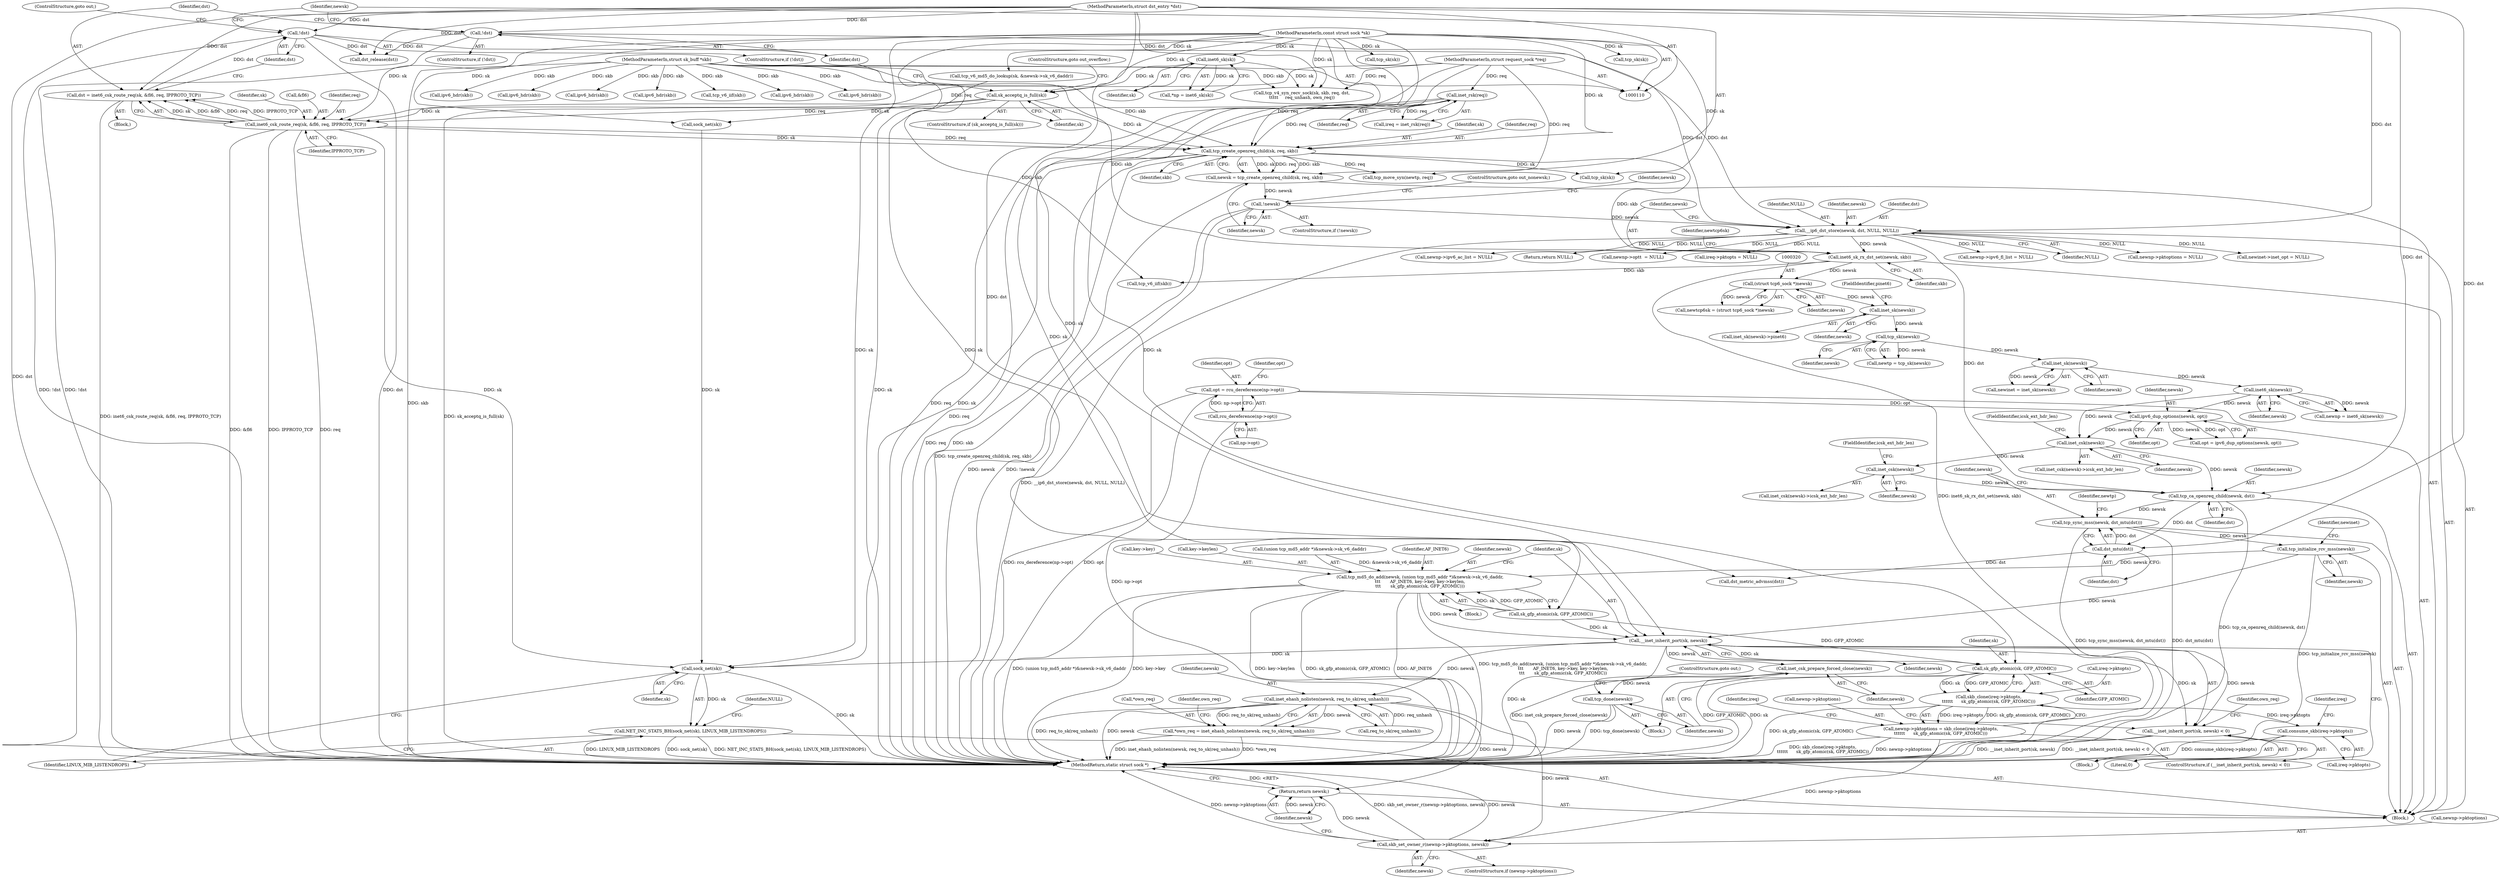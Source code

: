 digraph "0_linux_45f6fad84cc305103b28d73482b344d7f5b76f39_17@pointer" {
"1000486" [label="(Call,tcp_sync_mss(newsk, dst_mtu(dst)))"];
"1000483" [label="(Call,tcp_ca_openreq_child(newsk, dst))"];
"1000473" [label="(Call,inet_csk(newsk))"];
"1000465" [label="(Call,inet_csk(newsk))"];
"1000341" [label="(Call,inet6_sk(newsk))"];
"1000337" [label="(Call,inet_sk(newsk))"];
"1000333" [label="(Call,tcp_sk(newsk))"];
"1000324" [label="(Call,inet_sk(newsk))"];
"1000319" [label="(Call,(struct tcp6_sock *)newsk)"];
"1000314" [label="(Call,inet6_sk_rx_dst_set(newsk, skb))"];
"1000309" [label="(Call,__ip6_dst_store(newsk, dst, NULL, NULL))"];
"1000301" [label="(Call,!newsk)"];
"1000294" [label="(Call,newsk = tcp_create_openreq_child(sk, req, skb))"];
"1000296" [label="(Call,tcp_create_openreq_child(sk, req, skb))"];
"1000284" [label="(Call,inet6_csk_route_req(sk, &fl6, req, IPPROTO_TCP))"];
"1000275" [label="(Call,sk_acceptq_is_full(sk))"];
"1000123" [label="(Call,inet6_sk(sk))"];
"1000111" [label="(MethodParameterIn,const struct sock *sk)"];
"1000272" [label="(Call,inet_rsk(req))"];
"1000113" [label="(MethodParameterIn,struct request_sock *req)"];
"1000112" [label="(MethodParameterIn,struct sk_buff *skb)"];
"1000291" [label="(Call,!dst)"];
"1000282" [label="(Call,dst = inet6_csk_route_req(sk, &fl6, req, IPPROTO_TCP))"];
"1000114" [label="(MethodParameterIn,struct dst_entry *dst)"];
"1000279" [label="(Call,!dst)"];
"1000455" [label="(Call,ipv6_dup_options(newsk, opt))"];
"1000444" [label="(Call,opt = rcu_dereference(np->opt))"];
"1000446" [label="(Call,rcu_dereference(np->opt))"];
"1000488" [label="(Call,dst_mtu(dst))"];
"1000524" [label="(Call,tcp_initialize_rcv_mss(newsk))"];
"1000551" [label="(Call,tcp_md5_do_add(newsk, (union tcp_md5_addr *)&newsk->sk_v6_daddr,\n\t\t\t       AF_INET6, key->key, key->keylen,\n\t\t\t       sk_gfp_atomic(sk, GFP_ATOMIC)))"];
"1000571" [label="(Call,__inet_inherit_port(sk, newsk))"];
"1000570" [label="(Call,__inet_inherit_port(sk, newsk) < 0)"];
"1000576" [label="(Call,inet_csk_prepare_forced_close(newsk))"];
"1000578" [label="(Call,tcp_done(newsk))"];
"1000584" [label="(Call,inet_ehash_nolisten(newsk, req_to_sk(req_unhash)))"];
"1000581" [label="(Call,*own_req = inet_ehash_nolisten(newsk, req_to_sk(req_unhash)))"];
"1000624" [label="(Call,skb_set_owner_r(newnp->pktoptions, newsk))"];
"1000629" [label="(Return,return newsk;)"];
"1000608" [label="(Call,sk_gfp_atomic(sk, GFP_ATOMIC))"];
"1000604" [label="(Call,skb_clone(ireq->pktopts,\n\t\t\t\t\t\t      sk_gfp_atomic(sk, GFP_ATOMIC)))"];
"1000600" [label="(Call,newnp->pktoptions = skb_clone(ireq->pktopts,\n\t\t\t\t\t\t      sk_gfp_atomic(sk, GFP_ATOMIC)))"];
"1000611" [label="(Call,consume_skb(ireq->pktopts))"];
"1000641" [label="(Call,sock_net(sk))"];
"1000640" [label="(Call,NET_INC_STATS_BH(sock_net(sk), LINUX_MIB_LISTENDROPS))"];
"1000285" [label="(Identifier,sk)"];
"1000646" [label="(MethodReturn,static struct sock *)"];
"1000117" [label="(Block,)"];
"1000569" [label="(ControlStructure,if (__inet_inherit_port(sk, newsk) < 0))"];
"1000386" [label="(Call,newnp->ipv6_fl_list = NULL)"];
"1000560" [label="(Call,key->key)"];
"1000286" [label="(Call,&fl6)"];
"1000633" [label="(Call,sock_net(sk))"];
"1000277" [label="(ControlStructure,goto out_overflow;)"];
"1000289" [label="(Identifier,IPPROTO_TCP)"];
"1000444" [label="(Call,opt = rcu_dereference(np->opt))"];
"1000275" [label="(Call,sk_acceptq_is_full(sk))"];
"1000575" [label="(Block,)"];
"1000563" [label="(Call,key->keylen)"];
"1000456" [label="(Identifier,newsk)"];
"1000642" [label="(Identifier,sk)"];
"1000466" [label="(Identifier,newsk)"];
"1000580" [label="(ControlStructure,goto out;)"];
"1000312" [label="(Identifier,NULL)"];
"1000592" [label="(Call,tcp_move_syn(newtp, req))"];
"1000624" [label="(Call,skb_set_owner_r(newnp->pktoptions, newsk))"];
"1000279" [label="(Call,!dst)"];
"1000628" [label="(Identifier,newsk)"];
"1000313" [label="(Identifier,NULL)"];
"1000507" [label="(Call,tcp_sk(sk))"];
"1000467" [label="(FieldIdentifier,icsk_ext_hdr_len)"];
"1000310" [label="(Identifier,newsk)"];
"1000599" [label="(Block,)"];
"1000611" [label="(Call,consume_skb(ireq->pktopts))"];
"1000620" [label="(ControlStructure,if (newnp->pktoptions))"];
"1000643" [label="(Identifier,LINUX_MIB_LISTENDROPS)"];
"1000488" [label="(Call,dst_mtu(dst))"];
"1000292" [label="(Identifier,dst)"];
"1000335" [label="(Call,newinet = inet_sk(newsk))"];
"1000281" [label="(Block,)"];
"1000472" [label="(Call,inet_csk(newsk)->icsk_ext_hdr_len)"];
"1000605" [label="(Call,ireq->pktopts)"];
"1000576" [label="(Call,inet_csk_prepare_forced_close(newsk))"];
"1000528" [label="(Identifier,newinet)"];
"1000324" [label="(Call,inet_sk(newsk))"];
"1000489" [label="(Identifier,dst)"];
"1000274" [label="(ControlStructure,if (sk_acceptq_is_full(sk)))"];
"1000402" [label="(Call,newnp->pktoptions = NULL)"];
"1000311" [label="(Identifier,dst)"];
"1000288" [label="(Identifier,req)"];
"1000629" [label="(Return,return newsk;)"];
"1000376" [label="(Call,newinet->inet_opt = NULL)"];
"1000584" [label="(Call,inet_ehash_nolisten(newsk, req_to_sk(req_unhash)))"];
"1000299" [label="(Identifier,skb)"];
"1000451" [label="(Identifier,opt)"];
"1000586" [label="(Call,req_to_sk(req_unhash))"];
"1000301" [label="(Call,!newsk)"];
"1000303" [label="(ControlStructure,goto out_nonewsk;)"];
"1000283" [label="(Identifier,dst)"];
"1000297" [label="(Identifier,sk)"];
"1000617" [label="(Identifier,ireq)"];
"1000317" [label="(Call,newtcp6sk = (struct tcp6_sock *)newsk)"];
"1000302" [label="(Identifier,newsk)"];
"1000492" [label="(Identifier,newtp)"];
"1000314" [label="(Call,inet6_sk_rx_dst_set(newsk, skb))"];
"1000431" [label="(Call,ipv6_hdr(skb))"];
"1000486" [label="(Call,tcp_sync_mss(newsk, dst_mtu(dst)))"];
"1000121" [label="(Call,*np = inet6_sk(sk))"];
"1000447" [label="(Call,np->opt)"];
"1000300" [label="(ControlStructure,if (!newsk))"];
"1000485" [label="(Identifier,dst)"];
"1000487" [label="(Identifier,newsk)"];
"1000574" [label="(Literal,0)"];
"1000582" [label="(Call,*own_req)"];
"1000291" [label="(Call,!dst)"];
"1000306" [label="(Identifier,newsk)"];
"1000608" [label="(Call,sk_gfp_atomic(sk, GFP_ATOMIC))"];
"1000293" [label="(ControlStructure,goto out;)"];
"1000296" [label="(Call,tcp_create_openreq_child(sk, req, skb))"];
"1000331" [label="(Call,newtp = tcp_sk(newsk))"];
"1000553" [label="(Call,(union tcp_md5_addr *)&newsk->sk_v6_daddr)"];
"1000604" [label="(Call,skb_clone(ireq->pktopts,\n\t\t\t\t\t\t      sk_gfp_atomic(sk, GFP_ATOMIC)))"];
"1000551" [label="(Call,tcp_md5_do_add(newsk, (union tcp_md5_addr *)&newsk->sk_v6_daddr,\n\t\t\t       AF_INET6, key->key, key->keylen,\n\t\t\t       sk_gfp_atomic(sk, GFP_ATOMIC)))"];
"1000464" [label="(Call,inet_csk(newsk)->icsk_ext_hdr_len)"];
"1000610" [label="(Identifier,GFP_ATOMIC)"];
"1000457" [label="(Identifier,opt)"];
"1000600" [label="(Call,newnp->pktoptions = skb_clone(ireq->pktopts,\n\t\t\t\t\t\t      sk_gfp_atomic(sk, GFP_ATOMIC)))"];
"1000309" [label="(Call,__ip6_dst_store(newsk, dst, NULL, NULL))"];
"1000315" [label="(Identifier,newsk)"];
"1000446" [label="(Call,rcu_dereference(np->opt))"];
"1000284" [label="(Call,inet6_csk_route_req(sk, &fl6, req, IPPROTO_TCP))"];
"1000453" [label="(Call,opt = ipv6_dup_options(newsk, opt))"];
"1000484" [label="(Identifier,newsk)"];
"1000559" [label="(Identifier,AF_INET6)"];
"1000114" [label="(MethodParameterIn,struct dst_entry *dst)"];
"1000319" [label="(Call,(struct tcp6_sock *)newsk)"];
"1000442" [label="(Call,ipv6_hdr(skb))"];
"1000337" [label="(Call,inet_sk(newsk))"];
"1000111" [label="(MethodParameterIn,const struct sock *sk)"];
"1000630" [label="(Identifier,newsk)"];
"1000276" [label="(Identifier,sk)"];
"1000524" [label="(Call,tcp_initialize_rcv_mss(newsk))"];
"1000280" [label="(Identifier,dst)"];
"1000316" [label="(Identifier,skb)"];
"1000270" [label="(Call,ireq = inet_rsk(req))"];
"1000260" [label="(Call,ipv6_hdr(skb))"];
"1000641" [label="(Call,sock_net(sk))"];
"1000637" [label="(Call,dst_release(dst))"];
"1000550" [label="(Block,)"];
"1000123" [label="(Call,inet6_sk(sk))"];
"1000272" [label="(Call,inet_rsk(req))"];
"1000112" [label="(MethodParameterIn,struct sk_buff *skb)"];
"1000325" [label="(Identifier,newsk)"];
"1000445" [label="(Identifier,opt)"];
"1000609" [label="(Identifier,sk)"];
"1000640" [label="(Call,NET_INC_STATS_BH(sock_net(sk), LINUX_MIB_LISTENDROPS))"];
"1000290" [label="(ControlStructure,if (!dst))"];
"1000341" [label="(Call,inet6_sk(newsk))"];
"1000475" [label="(FieldIdentifier,icsk_ext_hdr_len)"];
"1000552" [label="(Identifier,newsk)"];
"1000577" [label="(Identifier,newsk)"];
"1000298" [label="(Identifier,req)"];
"1000381" [label="(Call,newnp->ipv6_ac_list = NULL)"];
"1000494" [label="(Call,dst_metric_advmss(dst))"];
"1000282" [label="(Call,dst = inet6_csk_route_req(sk, &fl6, req, IPPROTO_TCP))"];
"1000645" [label="(Identifier,NULL)"];
"1000542" [label="(Call,tcp_v6_md5_do_lookup(sk, &newsk->sk_v6_daddr))"];
"1000590" [label="(Identifier,own_req)"];
"1000465" [label="(Call,inet_csk(newsk))"];
"1000612" [label="(Call,ireq->pktopts)"];
"1000294" [label="(Call,newsk = tcp_create_openreq_child(sk, req, skb))"];
"1000579" [label="(Identifier,newsk)"];
"1000321" [label="(Identifier,newsk)"];
"1000613" [label="(Identifier,ireq)"];
"1000338" [label="(Identifier,newsk)"];
"1000278" [label="(ControlStructure,if (!dst))"];
"1000124" [label="(Identifier,sk)"];
"1000333" [label="(Call,tcp_sk(newsk))"];
"1000423" [label="(Call,ipv6_hdr(skb))"];
"1000570" [label="(Call,__inet_inherit_port(sk, newsk) < 0)"];
"1000581" [label="(Call,*own_req = inet_ehash_nolisten(newsk, req_to_sk(req_unhash)))"];
"1000572" [label="(Identifier,sk)"];
"1000323" [label="(Call,inet_sk(newsk)->pinet6)"];
"1000234" [label="(Call,tcp_v6_iif(skb))"];
"1000483" [label="(Call,tcp_ca_openreq_child(newsk, dst))"];
"1000142" [label="(Call,tcp_v4_syn_recv_sock(sk, skb, req, dst,\n\t\t\t\t\t     req_unhash, own_req))"];
"1000473" [label="(Call,inet_csk(newsk))"];
"1000520" [label="(Call,tcp_sk(sk))"];
"1000601" [label="(Call,newnp->pktoptions)"];
"1000342" [label="(Identifier,newsk)"];
"1000241" [label="(Call,ipv6_hdr(skb))"];
"1000566" [label="(Call,sk_gfp_atomic(sk, GFP_ATOMIC))"];
"1000571" [label="(Call,__inet_inherit_port(sk, newsk))"];
"1000326" [label="(FieldIdentifier,pinet6)"];
"1000339" [label="(Call,newnp = inet6_sk(newsk))"];
"1000625" [label="(Call,newnp->pktoptions)"];
"1000525" [label="(Identifier,newsk)"];
"1000585" [label="(Identifier,newsk)"];
"1000578" [label="(Call,tcp_done(newsk))"];
"1000416" [label="(Call,tcp_v6_iif(skb))"];
"1000295" [label="(Identifier,newsk)"];
"1000573" [label="(Identifier,newsk)"];
"1000644" [label="(Return,return NULL;)"];
"1000500" [label="(Call,tcp_sk(sk))"];
"1000318" [label="(Identifier,newtcp6sk)"];
"1000273" [label="(Identifier,req)"];
"1000407" [label="(Call,newnp->opt\t  = NULL)"];
"1000455" [label="(Call,ipv6_dup_options(newsk, opt))"];
"1000113" [label="(MethodParameterIn,struct request_sock *req)"];
"1000583" [label="(Identifier,own_req)"];
"1000615" [label="(Call,ireq->pktopts = NULL)"];
"1000474" [label="(Identifier,newsk)"];
"1000334" [label="(Identifier,newsk)"];
"1000249" [label="(Call,ipv6_hdr(skb))"];
"1000486" -> "1000117"  [label="AST: "];
"1000486" -> "1000488"  [label="CFG: "];
"1000487" -> "1000486"  [label="AST: "];
"1000488" -> "1000486"  [label="AST: "];
"1000492" -> "1000486"  [label="CFG: "];
"1000486" -> "1000646"  [label="DDG: tcp_sync_mss(newsk, dst_mtu(dst))"];
"1000486" -> "1000646"  [label="DDG: dst_mtu(dst)"];
"1000483" -> "1000486"  [label="DDG: newsk"];
"1000488" -> "1000486"  [label="DDG: dst"];
"1000486" -> "1000524"  [label="DDG: newsk"];
"1000483" -> "1000117"  [label="AST: "];
"1000483" -> "1000485"  [label="CFG: "];
"1000484" -> "1000483"  [label="AST: "];
"1000485" -> "1000483"  [label="AST: "];
"1000487" -> "1000483"  [label="CFG: "];
"1000483" -> "1000646"  [label="DDG: tcp_ca_openreq_child(newsk, dst)"];
"1000473" -> "1000483"  [label="DDG: newsk"];
"1000465" -> "1000483"  [label="DDG: newsk"];
"1000309" -> "1000483"  [label="DDG: dst"];
"1000114" -> "1000483"  [label="DDG: dst"];
"1000483" -> "1000488"  [label="DDG: dst"];
"1000473" -> "1000472"  [label="AST: "];
"1000473" -> "1000474"  [label="CFG: "];
"1000474" -> "1000473"  [label="AST: "];
"1000475" -> "1000473"  [label="CFG: "];
"1000465" -> "1000473"  [label="DDG: newsk"];
"1000465" -> "1000464"  [label="AST: "];
"1000465" -> "1000466"  [label="CFG: "];
"1000466" -> "1000465"  [label="AST: "];
"1000467" -> "1000465"  [label="CFG: "];
"1000341" -> "1000465"  [label="DDG: newsk"];
"1000455" -> "1000465"  [label="DDG: newsk"];
"1000341" -> "1000339"  [label="AST: "];
"1000341" -> "1000342"  [label="CFG: "];
"1000342" -> "1000341"  [label="AST: "];
"1000339" -> "1000341"  [label="CFG: "];
"1000341" -> "1000339"  [label="DDG: newsk"];
"1000337" -> "1000341"  [label="DDG: newsk"];
"1000341" -> "1000455"  [label="DDG: newsk"];
"1000337" -> "1000335"  [label="AST: "];
"1000337" -> "1000338"  [label="CFG: "];
"1000338" -> "1000337"  [label="AST: "];
"1000335" -> "1000337"  [label="CFG: "];
"1000337" -> "1000335"  [label="DDG: newsk"];
"1000333" -> "1000337"  [label="DDG: newsk"];
"1000333" -> "1000331"  [label="AST: "];
"1000333" -> "1000334"  [label="CFG: "];
"1000334" -> "1000333"  [label="AST: "];
"1000331" -> "1000333"  [label="CFG: "];
"1000333" -> "1000331"  [label="DDG: newsk"];
"1000324" -> "1000333"  [label="DDG: newsk"];
"1000324" -> "1000323"  [label="AST: "];
"1000324" -> "1000325"  [label="CFG: "];
"1000325" -> "1000324"  [label="AST: "];
"1000326" -> "1000324"  [label="CFG: "];
"1000319" -> "1000324"  [label="DDG: newsk"];
"1000319" -> "1000317"  [label="AST: "];
"1000319" -> "1000321"  [label="CFG: "];
"1000320" -> "1000319"  [label="AST: "];
"1000321" -> "1000319"  [label="AST: "];
"1000317" -> "1000319"  [label="CFG: "];
"1000319" -> "1000317"  [label="DDG: newsk"];
"1000314" -> "1000319"  [label="DDG: newsk"];
"1000314" -> "1000117"  [label="AST: "];
"1000314" -> "1000316"  [label="CFG: "];
"1000315" -> "1000314"  [label="AST: "];
"1000316" -> "1000314"  [label="AST: "];
"1000318" -> "1000314"  [label="CFG: "];
"1000314" -> "1000646"  [label="DDG: inet6_sk_rx_dst_set(newsk, skb)"];
"1000309" -> "1000314"  [label="DDG: newsk"];
"1000296" -> "1000314"  [label="DDG: skb"];
"1000112" -> "1000314"  [label="DDG: skb"];
"1000314" -> "1000416"  [label="DDG: skb"];
"1000309" -> "1000117"  [label="AST: "];
"1000309" -> "1000313"  [label="CFG: "];
"1000310" -> "1000309"  [label="AST: "];
"1000311" -> "1000309"  [label="AST: "];
"1000312" -> "1000309"  [label="AST: "];
"1000313" -> "1000309"  [label="AST: "];
"1000315" -> "1000309"  [label="CFG: "];
"1000309" -> "1000646"  [label="DDG: __ip6_dst_store(newsk, dst, NULL, NULL)"];
"1000301" -> "1000309"  [label="DDG: newsk"];
"1000291" -> "1000309"  [label="DDG: dst"];
"1000279" -> "1000309"  [label="DDG: dst"];
"1000114" -> "1000309"  [label="DDG: dst"];
"1000309" -> "1000376"  [label="DDG: NULL"];
"1000309" -> "1000381"  [label="DDG: NULL"];
"1000309" -> "1000386"  [label="DDG: NULL"];
"1000309" -> "1000402"  [label="DDG: NULL"];
"1000309" -> "1000407"  [label="DDG: NULL"];
"1000309" -> "1000615"  [label="DDG: NULL"];
"1000309" -> "1000644"  [label="DDG: NULL"];
"1000301" -> "1000300"  [label="AST: "];
"1000301" -> "1000302"  [label="CFG: "];
"1000302" -> "1000301"  [label="AST: "];
"1000303" -> "1000301"  [label="CFG: "];
"1000306" -> "1000301"  [label="CFG: "];
"1000301" -> "1000646"  [label="DDG: !newsk"];
"1000301" -> "1000646"  [label="DDG: newsk"];
"1000294" -> "1000301"  [label="DDG: newsk"];
"1000294" -> "1000117"  [label="AST: "];
"1000294" -> "1000296"  [label="CFG: "];
"1000295" -> "1000294"  [label="AST: "];
"1000296" -> "1000294"  [label="AST: "];
"1000302" -> "1000294"  [label="CFG: "];
"1000294" -> "1000646"  [label="DDG: tcp_create_openreq_child(sk, req, skb)"];
"1000296" -> "1000294"  [label="DDG: sk"];
"1000296" -> "1000294"  [label="DDG: req"];
"1000296" -> "1000294"  [label="DDG: skb"];
"1000296" -> "1000299"  [label="CFG: "];
"1000297" -> "1000296"  [label="AST: "];
"1000298" -> "1000296"  [label="AST: "];
"1000299" -> "1000296"  [label="AST: "];
"1000296" -> "1000646"  [label="DDG: req"];
"1000296" -> "1000646"  [label="DDG: skb"];
"1000284" -> "1000296"  [label="DDG: sk"];
"1000284" -> "1000296"  [label="DDG: req"];
"1000275" -> "1000296"  [label="DDG: sk"];
"1000111" -> "1000296"  [label="DDG: sk"];
"1000272" -> "1000296"  [label="DDG: req"];
"1000113" -> "1000296"  [label="DDG: req"];
"1000112" -> "1000296"  [label="DDG: skb"];
"1000296" -> "1000500"  [label="DDG: sk"];
"1000296" -> "1000592"  [label="DDG: req"];
"1000296" -> "1000641"  [label="DDG: sk"];
"1000284" -> "1000282"  [label="AST: "];
"1000284" -> "1000289"  [label="CFG: "];
"1000285" -> "1000284"  [label="AST: "];
"1000286" -> "1000284"  [label="AST: "];
"1000288" -> "1000284"  [label="AST: "];
"1000289" -> "1000284"  [label="AST: "];
"1000282" -> "1000284"  [label="CFG: "];
"1000284" -> "1000646"  [label="DDG: &fl6"];
"1000284" -> "1000646"  [label="DDG: IPPROTO_TCP"];
"1000284" -> "1000646"  [label="DDG: req"];
"1000284" -> "1000282"  [label="DDG: sk"];
"1000284" -> "1000282"  [label="DDG: &fl6"];
"1000284" -> "1000282"  [label="DDG: req"];
"1000284" -> "1000282"  [label="DDG: IPPROTO_TCP"];
"1000275" -> "1000284"  [label="DDG: sk"];
"1000111" -> "1000284"  [label="DDG: sk"];
"1000272" -> "1000284"  [label="DDG: req"];
"1000113" -> "1000284"  [label="DDG: req"];
"1000284" -> "1000641"  [label="DDG: sk"];
"1000275" -> "1000274"  [label="AST: "];
"1000275" -> "1000276"  [label="CFG: "];
"1000276" -> "1000275"  [label="AST: "];
"1000277" -> "1000275"  [label="CFG: "];
"1000280" -> "1000275"  [label="CFG: "];
"1000275" -> "1000646"  [label="DDG: sk_acceptq_is_full(sk)"];
"1000123" -> "1000275"  [label="DDG: sk"];
"1000111" -> "1000275"  [label="DDG: sk"];
"1000275" -> "1000633"  [label="DDG: sk"];
"1000123" -> "1000121"  [label="AST: "];
"1000123" -> "1000124"  [label="CFG: "];
"1000124" -> "1000123"  [label="AST: "];
"1000121" -> "1000123"  [label="CFG: "];
"1000123" -> "1000121"  [label="DDG: sk"];
"1000111" -> "1000123"  [label="DDG: sk"];
"1000123" -> "1000142"  [label="DDG: sk"];
"1000111" -> "1000110"  [label="AST: "];
"1000111" -> "1000646"  [label="DDG: sk"];
"1000111" -> "1000142"  [label="DDG: sk"];
"1000111" -> "1000500"  [label="DDG: sk"];
"1000111" -> "1000507"  [label="DDG: sk"];
"1000111" -> "1000520"  [label="DDG: sk"];
"1000111" -> "1000542"  [label="DDG: sk"];
"1000111" -> "1000566"  [label="DDG: sk"];
"1000111" -> "1000571"  [label="DDG: sk"];
"1000111" -> "1000608"  [label="DDG: sk"];
"1000111" -> "1000633"  [label="DDG: sk"];
"1000111" -> "1000641"  [label="DDG: sk"];
"1000272" -> "1000270"  [label="AST: "];
"1000272" -> "1000273"  [label="CFG: "];
"1000273" -> "1000272"  [label="AST: "];
"1000270" -> "1000272"  [label="CFG: "];
"1000272" -> "1000646"  [label="DDG: req"];
"1000272" -> "1000270"  [label="DDG: req"];
"1000113" -> "1000272"  [label="DDG: req"];
"1000113" -> "1000110"  [label="AST: "];
"1000113" -> "1000646"  [label="DDG: req"];
"1000113" -> "1000142"  [label="DDG: req"];
"1000113" -> "1000592"  [label="DDG: req"];
"1000112" -> "1000110"  [label="AST: "];
"1000112" -> "1000646"  [label="DDG: skb"];
"1000112" -> "1000142"  [label="DDG: skb"];
"1000112" -> "1000234"  [label="DDG: skb"];
"1000112" -> "1000241"  [label="DDG: skb"];
"1000112" -> "1000249"  [label="DDG: skb"];
"1000112" -> "1000260"  [label="DDG: skb"];
"1000112" -> "1000416"  [label="DDG: skb"];
"1000112" -> "1000423"  [label="DDG: skb"];
"1000112" -> "1000431"  [label="DDG: skb"];
"1000112" -> "1000442"  [label="DDG: skb"];
"1000291" -> "1000290"  [label="AST: "];
"1000291" -> "1000292"  [label="CFG: "];
"1000292" -> "1000291"  [label="AST: "];
"1000293" -> "1000291"  [label="CFG: "];
"1000295" -> "1000291"  [label="CFG: "];
"1000291" -> "1000646"  [label="DDG: !dst"];
"1000291" -> "1000646"  [label="DDG: dst"];
"1000282" -> "1000291"  [label="DDG: dst"];
"1000114" -> "1000291"  [label="DDG: dst"];
"1000291" -> "1000637"  [label="DDG: dst"];
"1000282" -> "1000281"  [label="AST: "];
"1000283" -> "1000282"  [label="AST: "];
"1000292" -> "1000282"  [label="CFG: "];
"1000282" -> "1000646"  [label="DDG: inet6_csk_route_req(sk, &fl6, req, IPPROTO_TCP)"];
"1000114" -> "1000282"  [label="DDG: dst"];
"1000114" -> "1000110"  [label="AST: "];
"1000114" -> "1000646"  [label="DDG: dst"];
"1000114" -> "1000142"  [label="DDG: dst"];
"1000114" -> "1000279"  [label="DDG: dst"];
"1000114" -> "1000488"  [label="DDG: dst"];
"1000114" -> "1000494"  [label="DDG: dst"];
"1000114" -> "1000637"  [label="DDG: dst"];
"1000279" -> "1000278"  [label="AST: "];
"1000279" -> "1000280"  [label="CFG: "];
"1000280" -> "1000279"  [label="AST: "];
"1000283" -> "1000279"  [label="CFG: "];
"1000295" -> "1000279"  [label="CFG: "];
"1000279" -> "1000646"  [label="DDG: !dst"];
"1000279" -> "1000637"  [label="DDG: dst"];
"1000455" -> "1000453"  [label="AST: "];
"1000455" -> "1000457"  [label="CFG: "];
"1000456" -> "1000455"  [label="AST: "];
"1000457" -> "1000455"  [label="AST: "];
"1000453" -> "1000455"  [label="CFG: "];
"1000455" -> "1000453"  [label="DDG: newsk"];
"1000455" -> "1000453"  [label="DDG: opt"];
"1000444" -> "1000455"  [label="DDG: opt"];
"1000444" -> "1000117"  [label="AST: "];
"1000444" -> "1000446"  [label="CFG: "];
"1000445" -> "1000444"  [label="AST: "];
"1000446" -> "1000444"  [label="AST: "];
"1000451" -> "1000444"  [label="CFG: "];
"1000444" -> "1000646"  [label="DDG: rcu_dereference(np->opt)"];
"1000444" -> "1000646"  [label="DDG: opt"];
"1000446" -> "1000444"  [label="DDG: np->opt"];
"1000446" -> "1000447"  [label="CFG: "];
"1000447" -> "1000446"  [label="AST: "];
"1000446" -> "1000646"  [label="DDG: np->opt"];
"1000488" -> "1000489"  [label="CFG: "];
"1000489" -> "1000488"  [label="AST: "];
"1000488" -> "1000494"  [label="DDG: dst"];
"1000524" -> "1000117"  [label="AST: "];
"1000524" -> "1000525"  [label="CFG: "];
"1000525" -> "1000524"  [label="AST: "];
"1000528" -> "1000524"  [label="CFG: "];
"1000524" -> "1000646"  [label="DDG: tcp_initialize_rcv_mss(newsk)"];
"1000524" -> "1000551"  [label="DDG: newsk"];
"1000524" -> "1000571"  [label="DDG: newsk"];
"1000551" -> "1000550"  [label="AST: "];
"1000551" -> "1000566"  [label="CFG: "];
"1000552" -> "1000551"  [label="AST: "];
"1000553" -> "1000551"  [label="AST: "];
"1000559" -> "1000551"  [label="AST: "];
"1000560" -> "1000551"  [label="AST: "];
"1000563" -> "1000551"  [label="AST: "];
"1000566" -> "1000551"  [label="AST: "];
"1000572" -> "1000551"  [label="CFG: "];
"1000551" -> "1000646"  [label="DDG: (union tcp_md5_addr *)&newsk->sk_v6_daddr"];
"1000551" -> "1000646"  [label="DDG: key->key"];
"1000551" -> "1000646"  [label="DDG: key->keylen"];
"1000551" -> "1000646"  [label="DDG: sk_gfp_atomic(sk, GFP_ATOMIC)"];
"1000551" -> "1000646"  [label="DDG: AF_INET6"];
"1000551" -> "1000646"  [label="DDG: tcp_md5_do_add(newsk, (union tcp_md5_addr *)&newsk->sk_v6_daddr,\n\t\t\t       AF_INET6, key->key, key->keylen,\n\t\t\t       sk_gfp_atomic(sk, GFP_ATOMIC))"];
"1000553" -> "1000551"  [label="DDG: &newsk->sk_v6_daddr"];
"1000566" -> "1000551"  [label="DDG: sk"];
"1000566" -> "1000551"  [label="DDG: GFP_ATOMIC"];
"1000551" -> "1000571"  [label="DDG: newsk"];
"1000571" -> "1000570"  [label="AST: "];
"1000571" -> "1000573"  [label="CFG: "];
"1000572" -> "1000571"  [label="AST: "];
"1000573" -> "1000571"  [label="AST: "];
"1000574" -> "1000571"  [label="CFG: "];
"1000571" -> "1000646"  [label="DDG: sk"];
"1000571" -> "1000570"  [label="DDG: sk"];
"1000571" -> "1000570"  [label="DDG: newsk"];
"1000566" -> "1000571"  [label="DDG: sk"];
"1000542" -> "1000571"  [label="DDG: sk"];
"1000571" -> "1000576"  [label="DDG: newsk"];
"1000571" -> "1000584"  [label="DDG: newsk"];
"1000571" -> "1000608"  [label="DDG: sk"];
"1000571" -> "1000641"  [label="DDG: sk"];
"1000570" -> "1000569"  [label="AST: "];
"1000570" -> "1000574"  [label="CFG: "];
"1000574" -> "1000570"  [label="AST: "];
"1000577" -> "1000570"  [label="CFG: "];
"1000583" -> "1000570"  [label="CFG: "];
"1000570" -> "1000646"  [label="DDG: __inet_inherit_port(sk, newsk)"];
"1000570" -> "1000646"  [label="DDG: __inet_inherit_port(sk, newsk) < 0"];
"1000576" -> "1000575"  [label="AST: "];
"1000576" -> "1000577"  [label="CFG: "];
"1000577" -> "1000576"  [label="AST: "];
"1000579" -> "1000576"  [label="CFG: "];
"1000576" -> "1000646"  [label="DDG: inet_csk_prepare_forced_close(newsk)"];
"1000576" -> "1000578"  [label="DDG: newsk"];
"1000578" -> "1000575"  [label="AST: "];
"1000578" -> "1000579"  [label="CFG: "];
"1000579" -> "1000578"  [label="AST: "];
"1000580" -> "1000578"  [label="CFG: "];
"1000578" -> "1000646"  [label="DDG: newsk"];
"1000578" -> "1000646"  [label="DDG: tcp_done(newsk)"];
"1000584" -> "1000581"  [label="AST: "];
"1000584" -> "1000586"  [label="CFG: "];
"1000585" -> "1000584"  [label="AST: "];
"1000586" -> "1000584"  [label="AST: "];
"1000581" -> "1000584"  [label="CFG: "];
"1000584" -> "1000646"  [label="DDG: req_to_sk(req_unhash)"];
"1000584" -> "1000646"  [label="DDG: newsk"];
"1000584" -> "1000581"  [label="DDG: newsk"];
"1000584" -> "1000581"  [label="DDG: req_to_sk(req_unhash)"];
"1000586" -> "1000584"  [label="DDG: req_unhash"];
"1000584" -> "1000624"  [label="DDG: newsk"];
"1000584" -> "1000629"  [label="DDG: newsk"];
"1000581" -> "1000117"  [label="AST: "];
"1000582" -> "1000581"  [label="AST: "];
"1000590" -> "1000581"  [label="CFG: "];
"1000581" -> "1000646"  [label="DDG: inet_ehash_nolisten(newsk, req_to_sk(req_unhash))"];
"1000581" -> "1000646"  [label="DDG: *own_req"];
"1000624" -> "1000620"  [label="AST: "];
"1000624" -> "1000628"  [label="CFG: "];
"1000625" -> "1000624"  [label="AST: "];
"1000628" -> "1000624"  [label="AST: "];
"1000630" -> "1000624"  [label="CFG: "];
"1000624" -> "1000646"  [label="DDG: skb_set_owner_r(newnp->pktoptions, newsk)"];
"1000624" -> "1000646"  [label="DDG: newsk"];
"1000624" -> "1000646"  [label="DDG: newnp->pktoptions"];
"1000600" -> "1000624"  [label="DDG: newnp->pktoptions"];
"1000624" -> "1000629"  [label="DDG: newsk"];
"1000629" -> "1000117"  [label="AST: "];
"1000629" -> "1000630"  [label="CFG: "];
"1000630" -> "1000629"  [label="AST: "];
"1000646" -> "1000629"  [label="CFG: "];
"1000629" -> "1000646"  [label="DDG: <RET>"];
"1000630" -> "1000629"  [label="DDG: newsk"];
"1000608" -> "1000604"  [label="AST: "];
"1000608" -> "1000610"  [label="CFG: "];
"1000609" -> "1000608"  [label="AST: "];
"1000610" -> "1000608"  [label="AST: "];
"1000604" -> "1000608"  [label="CFG: "];
"1000608" -> "1000646"  [label="DDG: GFP_ATOMIC"];
"1000608" -> "1000646"  [label="DDG: sk"];
"1000608" -> "1000604"  [label="DDG: sk"];
"1000608" -> "1000604"  [label="DDG: GFP_ATOMIC"];
"1000566" -> "1000608"  [label="DDG: GFP_ATOMIC"];
"1000604" -> "1000600"  [label="AST: "];
"1000605" -> "1000604"  [label="AST: "];
"1000600" -> "1000604"  [label="CFG: "];
"1000604" -> "1000646"  [label="DDG: sk_gfp_atomic(sk, GFP_ATOMIC)"];
"1000604" -> "1000600"  [label="DDG: ireq->pktopts"];
"1000604" -> "1000600"  [label="DDG: sk_gfp_atomic(sk, GFP_ATOMIC)"];
"1000604" -> "1000611"  [label="DDG: ireq->pktopts"];
"1000600" -> "1000599"  [label="AST: "];
"1000601" -> "1000600"  [label="AST: "];
"1000613" -> "1000600"  [label="CFG: "];
"1000600" -> "1000646"  [label="DDG: skb_clone(ireq->pktopts,\n\t\t\t\t\t\t      sk_gfp_atomic(sk, GFP_ATOMIC))"];
"1000600" -> "1000646"  [label="DDG: newnp->pktoptions"];
"1000611" -> "1000599"  [label="AST: "];
"1000611" -> "1000612"  [label="CFG: "];
"1000612" -> "1000611"  [label="AST: "];
"1000617" -> "1000611"  [label="CFG: "];
"1000611" -> "1000646"  [label="DDG: consume_skb(ireq->pktopts)"];
"1000641" -> "1000640"  [label="AST: "];
"1000641" -> "1000642"  [label="CFG: "];
"1000642" -> "1000641"  [label="AST: "];
"1000643" -> "1000641"  [label="CFG: "];
"1000641" -> "1000646"  [label="DDG: sk"];
"1000641" -> "1000640"  [label="DDG: sk"];
"1000633" -> "1000641"  [label="DDG: sk"];
"1000640" -> "1000117"  [label="AST: "];
"1000640" -> "1000643"  [label="CFG: "];
"1000643" -> "1000640"  [label="AST: "];
"1000645" -> "1000640"  [label="CFG: "];
"1000640" -> "1000646"  [label="DDG: LINUX_MIB_LISTENDROPS"];
"1000640" -> "1000646"  [label="DDG: sock_net(sk)"];
"1000640" -> "1000646"  [label="DDG: NET_INC_STATS_BH(sock_net(sk), LINUX_MIB_LISTENDROPS)"];
}
